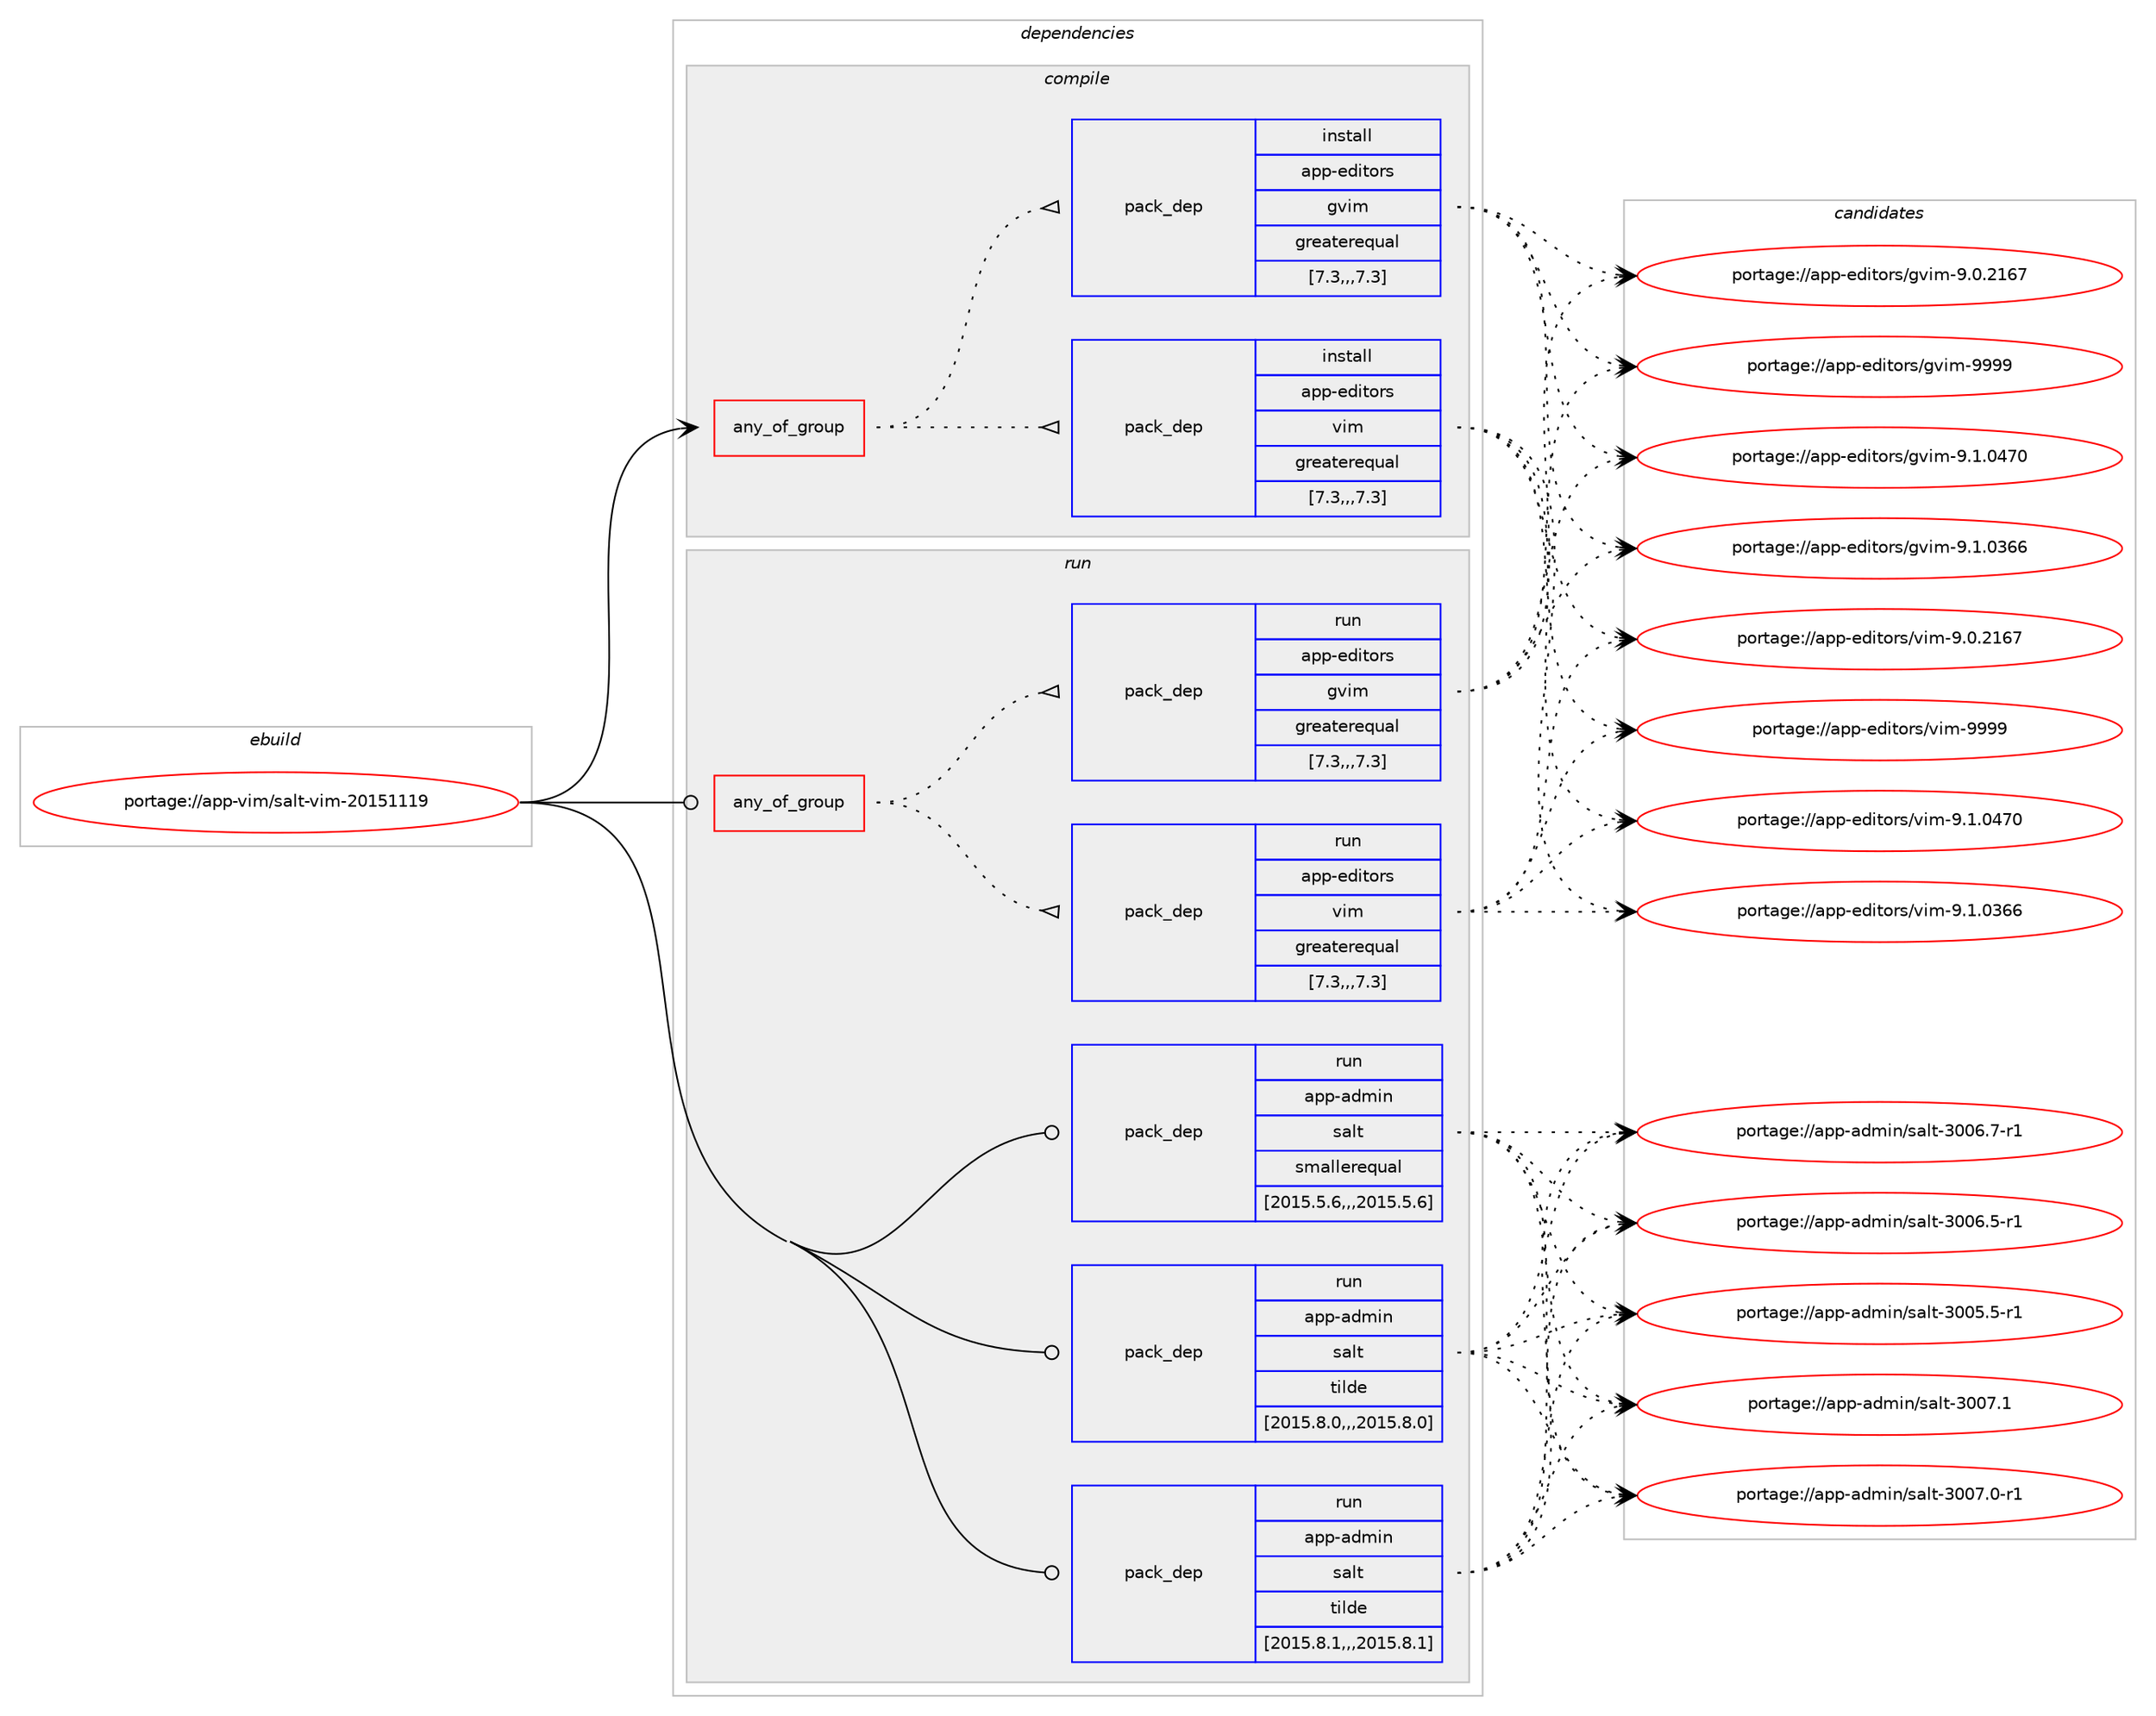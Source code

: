 digraph prolog {

# *************
# Graph options
# *************

newrank=true;
concentrate=true;
compound=true;
graph [rankdir=LR,fontname=Helvetica,fontsize=10,ranksep=1.5];#, ranksep=2.5, nodesep=0.2];
edge  [arrowhead=vee];
node  [fontname=Helvetica,fontsize=10];

# **********
# The ebuild
# **********

subgraph cluster_leftcol {
color=gray;
rank=same;
label=<<i>ebuild</i>>;
id [label="portage://app-vim/salt-vim-20151119", color=red, width=4, href="../app-vim/salt-vim-20151119.svg"];
}

# ****************
# The dependencies
# ****************

subgraph cluster_midcol {
color=gray;
label=<<i>dependencies</i>>;
subgraph cluster_compile {
fillcolor="#eeeeee";
style=filled;
label=<<i>compile</i>>;
subgraph any704 {
dependency61647 [label=<<TABLE BORDER="0" CELLBORDER="1" CELLSPACING="0" CELLPADDING="4"><TR><TD CELLPADDING="10">any_of_group</TD></TR></TABLE>>, shape=none, color=red];subgraph pack44569 {
dependency61648 [label=<<TABLE BORDER="0" CELLBORDER="1" CELLSPACING="0" CELLPADDING="4" WIDTH="220"><TR><TD ROWSPAN="6" CELLPADDING="30">pack_dep</TD></TR><TR><TD WIDTH="110">install</TD></TR><TR><TD>app-editors</TD></TR><TR><TD>vim</TD></TR><TR><TD>greaterequal</TD></TR><TR><TD>[7.3,,,7.3]</TD></TR></TABLE>>, shape=none, color=blue];
}
dependency61647:e -> dependency61648:w [weight=20,style="dotted",arrowhead="oinv"];
subgraph pack44570 {
dependency61649 [label=<<TABLE BORDER="0" CELLBORDER="1" CELLSPACING="0" CELLPADDING="4" WIDTH="220"><TR><TD ROWSPAN="6" CELLPADDING="30">pack_dep</TD></TR><TR><TD WIDTH="110">install</TD></TR><TR><TD>app-editors</TD></TR><TR><TD>gvim</TD></TR><TR><TD>greaterequal</TD></TR><TR><TD>[7.3,,,7.3]</TD></TR></TABLE>>, shape=none, color=blue];
}
dependency61647:e -> dependency61649:w [weight=20,style="dotted",arrowhead="oinv"];
}
id:e -> dependency61647:w [weight=20,style="solid",arrowhead="vee"];
}
subgraph cluster_compileandrun {
fillcolor="#eeeeee";
style=filled;
label=<<i>compile and run</i>>;
}
subgraph cluster_run {
fillcolor="#eeeeee";
style=filled;
label=<<i>run</i>>;
subgraph any705 {
dependency61650 [label=<<TABLE BORDER="0" CELLBORDER="1" CELLSPACING="0" CELLPADDING="4"><TR><TD CELLPADDING="10">any_of_group</TD></TR></TABLE>>, shape=none, color=red];subgraph pack44571 {
dependency61651 [label=<<TABLE BORDER="0" CELLBORDER="1" CELLSPACING="0" CELLPADDING="4" WIDTH="220"><TR><TD ROWSPAN="6" CELLPADDING="30">pack_dep</TD></TR><TR><TD WIDTH="110">run</TD></TR><TR><TD>app-editors</TD></TR><TR><TD>vim</TD></TR><TR><TD>greaterequal</TD></TR><TR><TD>[7.3,,,7.3]</TD></TR></TABLE>>, shape=none, color=blue];
}
dependency61650:e -> dependency61651:w [weight=20,style="dotted",arrowhead="oinv"];
subgraph pack44572 {
dependency61652 [label=<<TABLE BORDER="0" CELLBORDER="1" CELLSPACING="0" CELLPADDING="4" WIDTH="220"><TR><TD ROWSPAN="6" CELLPADDING="30">pack_dep</TD></TR><TR><TD WIDTH="110">run</TD></TR><TR><TD>app-editors</TD></TR><TR><TD>gvim</TD></TR><TR><TD>greaterequal</TD></TR><TR><TD>[7.3,,,7.3]</TD></TR></TABLE>>, shape=none, color=blue];
}
dependency61650:e -> dependency61652:w [weight=20,style="dotted",arrowhead="oinv"];
}
id:e -> dependency61650:w [weight=20,style="solid",arrowhead="odot"];
subgraph pack44573 {
dependency61653 [label=<<TABLE BORDER="0" CELLBORDER="1" CELLSPACING="0" CELLPADDING="4" WIDTH="220"><TR><TD ROWSPAN="6" CELLPADDING="30">pack_dep</TD></TR><TR><TD WIDTH="110">run</TD></TR><TR><TD>app-admin</TD></TR><TR><TD>salt</TD></TR><TR><TD>smallerequal</TD></TR><TR><TD>[2015.5.6,,,2015.5.6]</TD></TR></TABLE>>, shape=none, color=blue];
}
id:e -> dependency61653:w [weight=20,style="solid",arrowhead="odot"];
subgraph pack44574 {
dependency61654 [label=<<TABLE BORDER="0" CELLBORDER="1" CELLSPACING="0" CELLPADDING="4" WIDTH="220"><TR><TD ROWSPAN="6" CELLPADDING="30">pack_dep</TD></TR><TR><TD WIDTH="110">run</TD></TR><TR><TD>app-admin</TD></TR><TR><TD>salt</TD></TR><TR><TD>tilde</TD></TR><TR><TD>[2015.8.0,,,2015.8.0]</TD></TR></TABLE>>, shape=none, color=blue];
}
id:e -> dependency61654:w [weight=20,style="solid",arrowhead="odot"];
subgraph pack44575 {
dependency61655 [label=<<TABLE BORDER="0" CELLBORDER="1" CELLSPACING="0" CELLPADDING="4" WIDTH="220"><TR><TD ROWSPAN="6" CELLPADDING="30">pack_dep</TD></TR><TR><TD WIDTH="110">run</TD></TR><TR><TD>app-admin</TD></TR><TR><TD>salt</TD></TR><TR><TD>tilde</TD></TR><TR><TD>[2015.8.1,,,2015.8.1]</TD></TR></TABLE>>, shape=none, color=blue];
}
id:e -> dependency61655:w [weight=20,style="solid",arrowhead="odot"];
}
}

# **************
# The candidates
# **************

subgraph cluster_choices {
rank=same;
color=gray;
label=<<i>candidates</i>>;

subgraph choice44569 {
color=black;
nodesep=1;
choice9711211245101100105116111114115471181051094557575757 [label="portage://app-editors/vim-9999", color=red, width=4,href="../app-editors/vim-9999.svg"];
choice971121124510110010511611111411547118105109455746494648525548 [label="portage://app-editors/vim-9.1.0470", color=red, width=4,href="../app-editors/vim-9.1.0470.svg"];
choice971121124510110010511611111411547118105109455746494648515454 [label="portage://app-editors/vim-9.1.0366", color=red, width=4,href="../app-editors/vim-9.1.0366.svg"];
choice971121124510110010511611111411547118105109455746484650495455 [label="portage://app-editors/vim-9.0.2167", color=red, width=4,href="../app-editors/vim-9.0.2167.svg"];
dependency61648:e -> choice9711211245101100105116111114115471181051094557575757:w [style=dotted,weight="100"];
dependency61648:e -> choice971121124510110010511611111411547118105109455746494648525548:w [style=dotted,weight="100"];
dependency61648:e -> choice971121124510110010511611111411547118105109455746494648515454:w [style=dotted,weight="100"];
dependency61648:e -> choice971121124510110010511611111411547118105109455746484650495455:w [style=dotted,weight="100"];
}
subgraph choice44570 {
color=black;
nodesep=1;
choice9711211245101100105116111114115471031181051094557575757 [label="portage://app-editors/gvim-9999", color=red, width=4,href="../app-editors/gvim-9999.svg"];
choice971121124510110010511611111411547103118105109455746494648525548 [label="portage://app-editors/gvim-9.1.0470", color=red, width=4,href="../app-editors/gvim-9.1.0470.svg"];
choice971121124510110010511611111411547103118105109455746494648515454 [label="portage://app-editors/gvim-9.1.0366", color=red, width=4,href="../app-editors/gvim-9.1.0366.svg"];
choice971121124510110010511611111411547103118105109455746484650495455 [label="portage://app-editors/gvim-9.0.2167", color=red, width=4,href="../app-editors/gvim-9.0.2167.svg"];
dependency61649:e -> choice9711211245101100105116111114115471031181051094557575757:w [style=dotted,weight="100"];
dependency61649:e -> choice971121124510110010511611111411547103118105109455746494648525548:w [style=dotted,weight="100"];
dependency61649:e -> choice971121124510110010511611111411547103118105109455746494648515454:w [style=dotted,weight="100"];
dependency61649:e -> choice971121124510110010511611111411547103118105109455746484650495455:w [style=dotted,weight="100"];
}
subgraph choice44571 {
color=black;
nodesep=1;
choice9711211245101100105116111114115471181051094557575757 [label="portage://app-editors/vim-9999", color=red, width=4,href="../app-editors/vim-9999.svg"];
choice971121124510110010511611111411547118105109455746494648525548 [label="portage://app-editors/vim-9.1.0470", color=red, width=4,href="../app-editors/vim-9.1.0470.svg"];
choice971121124510110010511611111411547118105109455746494648515454 [label="portage://app-editors/vim-9.1.0366", color=red, width=4,href="../app-editors/vim-9.1.0366.svg"];
choice971121124510110010511611111411547118105109455746484650495455 [label="portage://app-editors/vim-9.0.2167", color=red, width=4,href="../app-editors/vim-9.0.2167.svg"];
dependency61651:e -> choice9711211245101100105116111114115471181051094557575757:w [style=dotted,weight="100"];
dependency61651:e -> choice971121124510110010511611111411547118105109455746494648525548:w [style=dotted,weight="100"];
dependency61651:e -> choice971121124510110010511611111411547118105109455746494648515454:w [style=dotted,weight="100"];
dependency61651:e -> choice971121124510110010511611111411547118105109455746484650495455:w [style=dotted,weight="100"];
}
subgraph choice44572 {
color=black;
nodesep=1;
choice9711211245101100105116111114115471031181051094557575757 [label="portage://app-editors/gvim-9999", color=red, width=4,href="../app-editors/gvim-9999.svg"];
choice971121124510110010511611111411547103118105109455746494648525548 [label="portage://app-editors/gvim-9.1.0470", color=red, width=4,href="../app-editors/gvim-9.1.0470.svg"];
choice971121124510110010511611111411547103118105109455746494648515454 [label="portage://app-editors/gvim-9.1.0366", color=red, width=4,href="../app-editors/gvim-9.1.0366.svg"];
choice971121124510110010511611111411547103118105109455746484650495455 [label="portage://app-editors/gvim-9.0.2167", color=red, width=4,href="../app-editors/gvim-9.0.2167.svg"];
dependency61652:e -> choice9711211245101100105116111114115471031181051094557575757:w [style=dotted,weight="100"];
dependency61652:e -> choice971121124510110010511611111411547103118105109455746494648525548:w [style=dotted,weight="100"];
dependency61652:e -> choice971121124510110010511611111411547103118105109455746494648515454:w [style=dotted,weight="100"];
dependency61652:e -> choice971121124510110010511611111411547103118105109455746484650495455:w [style=dotted,weight="100"];
}
subgraph choice44573 {
color=black;
nodesep=1;
choice971121124597100109105110471159710811645514848554649 [label="portage://app-admin/salt-3007.1", color=red, width=4,href="../app-admin/salt-3007.1.svg"];
choice9711211245971001091051104711597108116455148485546484511449 [label="portage://app-admin/salt-3007.0-r1", color=red, width=4,href="../app-admin/salt-3007.0-r1.svg"];
choice9711211245971001091051104711597108116455148485446554511449 [label="portage://app-admin/salt-3006.7-r1", color=red, width=4,href="../app-admin/salt-3006.7-r1.svg"];
choice9711211245971001091051104711597108116455148485446534511449 [label="portage://app-admin/salt-3006.5-r1", color=red, width=4,href="../app-admin/salt-3006.5-r1.svg"];
choice9711211245971001091051104711597108116455148485346534511449 [label="portage://app-admin/salt-3005.5-r1", color=red, width=4,href="../app-admin/salt-3005.5-r1.svg"];
dependency61653:e -> choice971121124597100109105110471159710811645514848554649:w [style=dotted,weight="100"];
dependency61653:e -> choice9711211245971001091051104711597108116455148485546484511449:w [style=dotted,weight="100"];
dependency61653:e -> choice9711211245971001091051104711597108116455148485446554511449:w [style=dotted,weight="100"];
dependency61653:e -> choice9711211245971001091051104711597108116455148485446534511449:w [style=dotted,weight="100"];
dependency61653:e -> choice9711211245971001091051104711597108116455148485346534511449:w [style=dotted,weight="100"];
}
subgraph choice44574 {
color=black;
nodesep=1;
choice971121124597100109105110471159710811645514848554649 [label="portage://app-admin/salt-3007.1", color=red, width=4,href="../app-admin/salt-3007.1.svg"];
choice9711211245971001091051104711597108116455148485546484511449 [label="portage://app-admin/salt-3007.0-r1", color=red, width=4,href="../app-admin/salt-3007.0-r1.svg"];
choice9711211245971001091051104711597108116455148485446554511449 [label="portage://app-admin/salt-3006.7-r1", color=red, width=4,href="../app-admin/salt-3006.7-r1.svg"];
choice9711211245971001091051104711597108116455148485446534511449 [label="portage://app-admin/salt-3006.5-r1", color=red, width=4,href="../app-admin/salt-3006.5-r1.svg"];
choice9711211245971001091051104711597108116455148485346534511449 [label="portage://app-admin/salt-3005.5-r1", color=red, width=4,href="../app-admin/salt-3005.5-r1.svg"];
dependency61654:e -> choice971121124597100109105110471159710811645514848554649:w [style=dotted,weight="100"];
dependency61654:e -> choice9711211245971001091051104711597108116455148485546484511449:w [style=dotted,weight="100"];
dependency61654:e -> choice9711211245971001091051104711597108116455148485446554511449:w [style=dotted,weight="100"];
dependency61654:e -> choice9711211245971001091051104711597108116455148485446534511449:w [style=dotted,weight="100"];
dependency61654:e -> choice9711211245971001091051104711597108116455148485346534511449:w [style=dotted,weight="100"];
}
subgraph choice44575 {
color=black;
nodesep=1;
choice971121124597100109105110471159710811645514848554649 [label="portage://app-admin/salt-3007.1", color=red, width=4,href="../app-admin/salt-3007.1.svg"];
choice9711211245971001091051104711597108116455148485546484511449 [label="portage://app-admin/salt-3007.0-r1", color=red, width=4,href="../app-admin/salt-3007.0-r1.svg"];
choice9711211245971001091051104711597108116455148485446554511449 [label="portage://app-admin/salt-3006.7-r1", color=red, width=4,href="../app-admin/salt-3006.7-r1.svg"];
choice9711211245971001091051104711597108116455148485446534511449 [label="portage://app-admin/salt-3006.5-r1", color=red, width=4,href="../app-admin/salt-3006.5-r1.svg"];
choice9711211245971001091051104711597108116455148485346534511449 [label="portage://app-admin/salt-3005.5-r1", color=red, width=4,href="../app-admin/salt-3005.5-r1.svg"];
dependency61655:e -> choice971121124597100109105110471159710811645514848554649:w [style=dotted,weight="100"];
dependency61655:e -> choice9711211245971001091051104711597108116455148485546484511449:w [style=dotted,weight="100"];
dependency61655:e -> choice9711211245971001091051104711597108116455148485446554511449:w [style=dotted,weight="100"];
dependency61655:e -> choice9711211245971001091051104711597108116455148485446534511449:w [style=dotted,weight="100"];
dependency61655:e -> choice9711211245971001091051104711597108116455148485346534511449:w [style=dotted,weight="100"];
}
}

}
